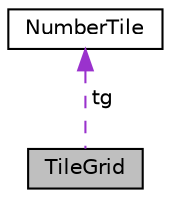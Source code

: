 digraph "TileGrid"
{
  edge [fontname="Helvetica",fontsize="10",labelfontname="Helvetica",labelfontsize="10"];
  node [fontname="Helvetica",fontsize="10",shape=record];
  Node1 [label="TileGrid",height=0.2,width=0.4,color="black", fillcolor="grey75", style="filled", fontcolor="black"];
  Node2 -> Node1 [dir="back",color="darkorchid3",fontsize="10",style="dashed",label=" tg" ,fontname="Helvetica"];
  Node2 [label="NumberTile",height=0.2,width=0.4,color="black", fillcolor="white", style="filled",URL="$classNumberTile.html"];
}
